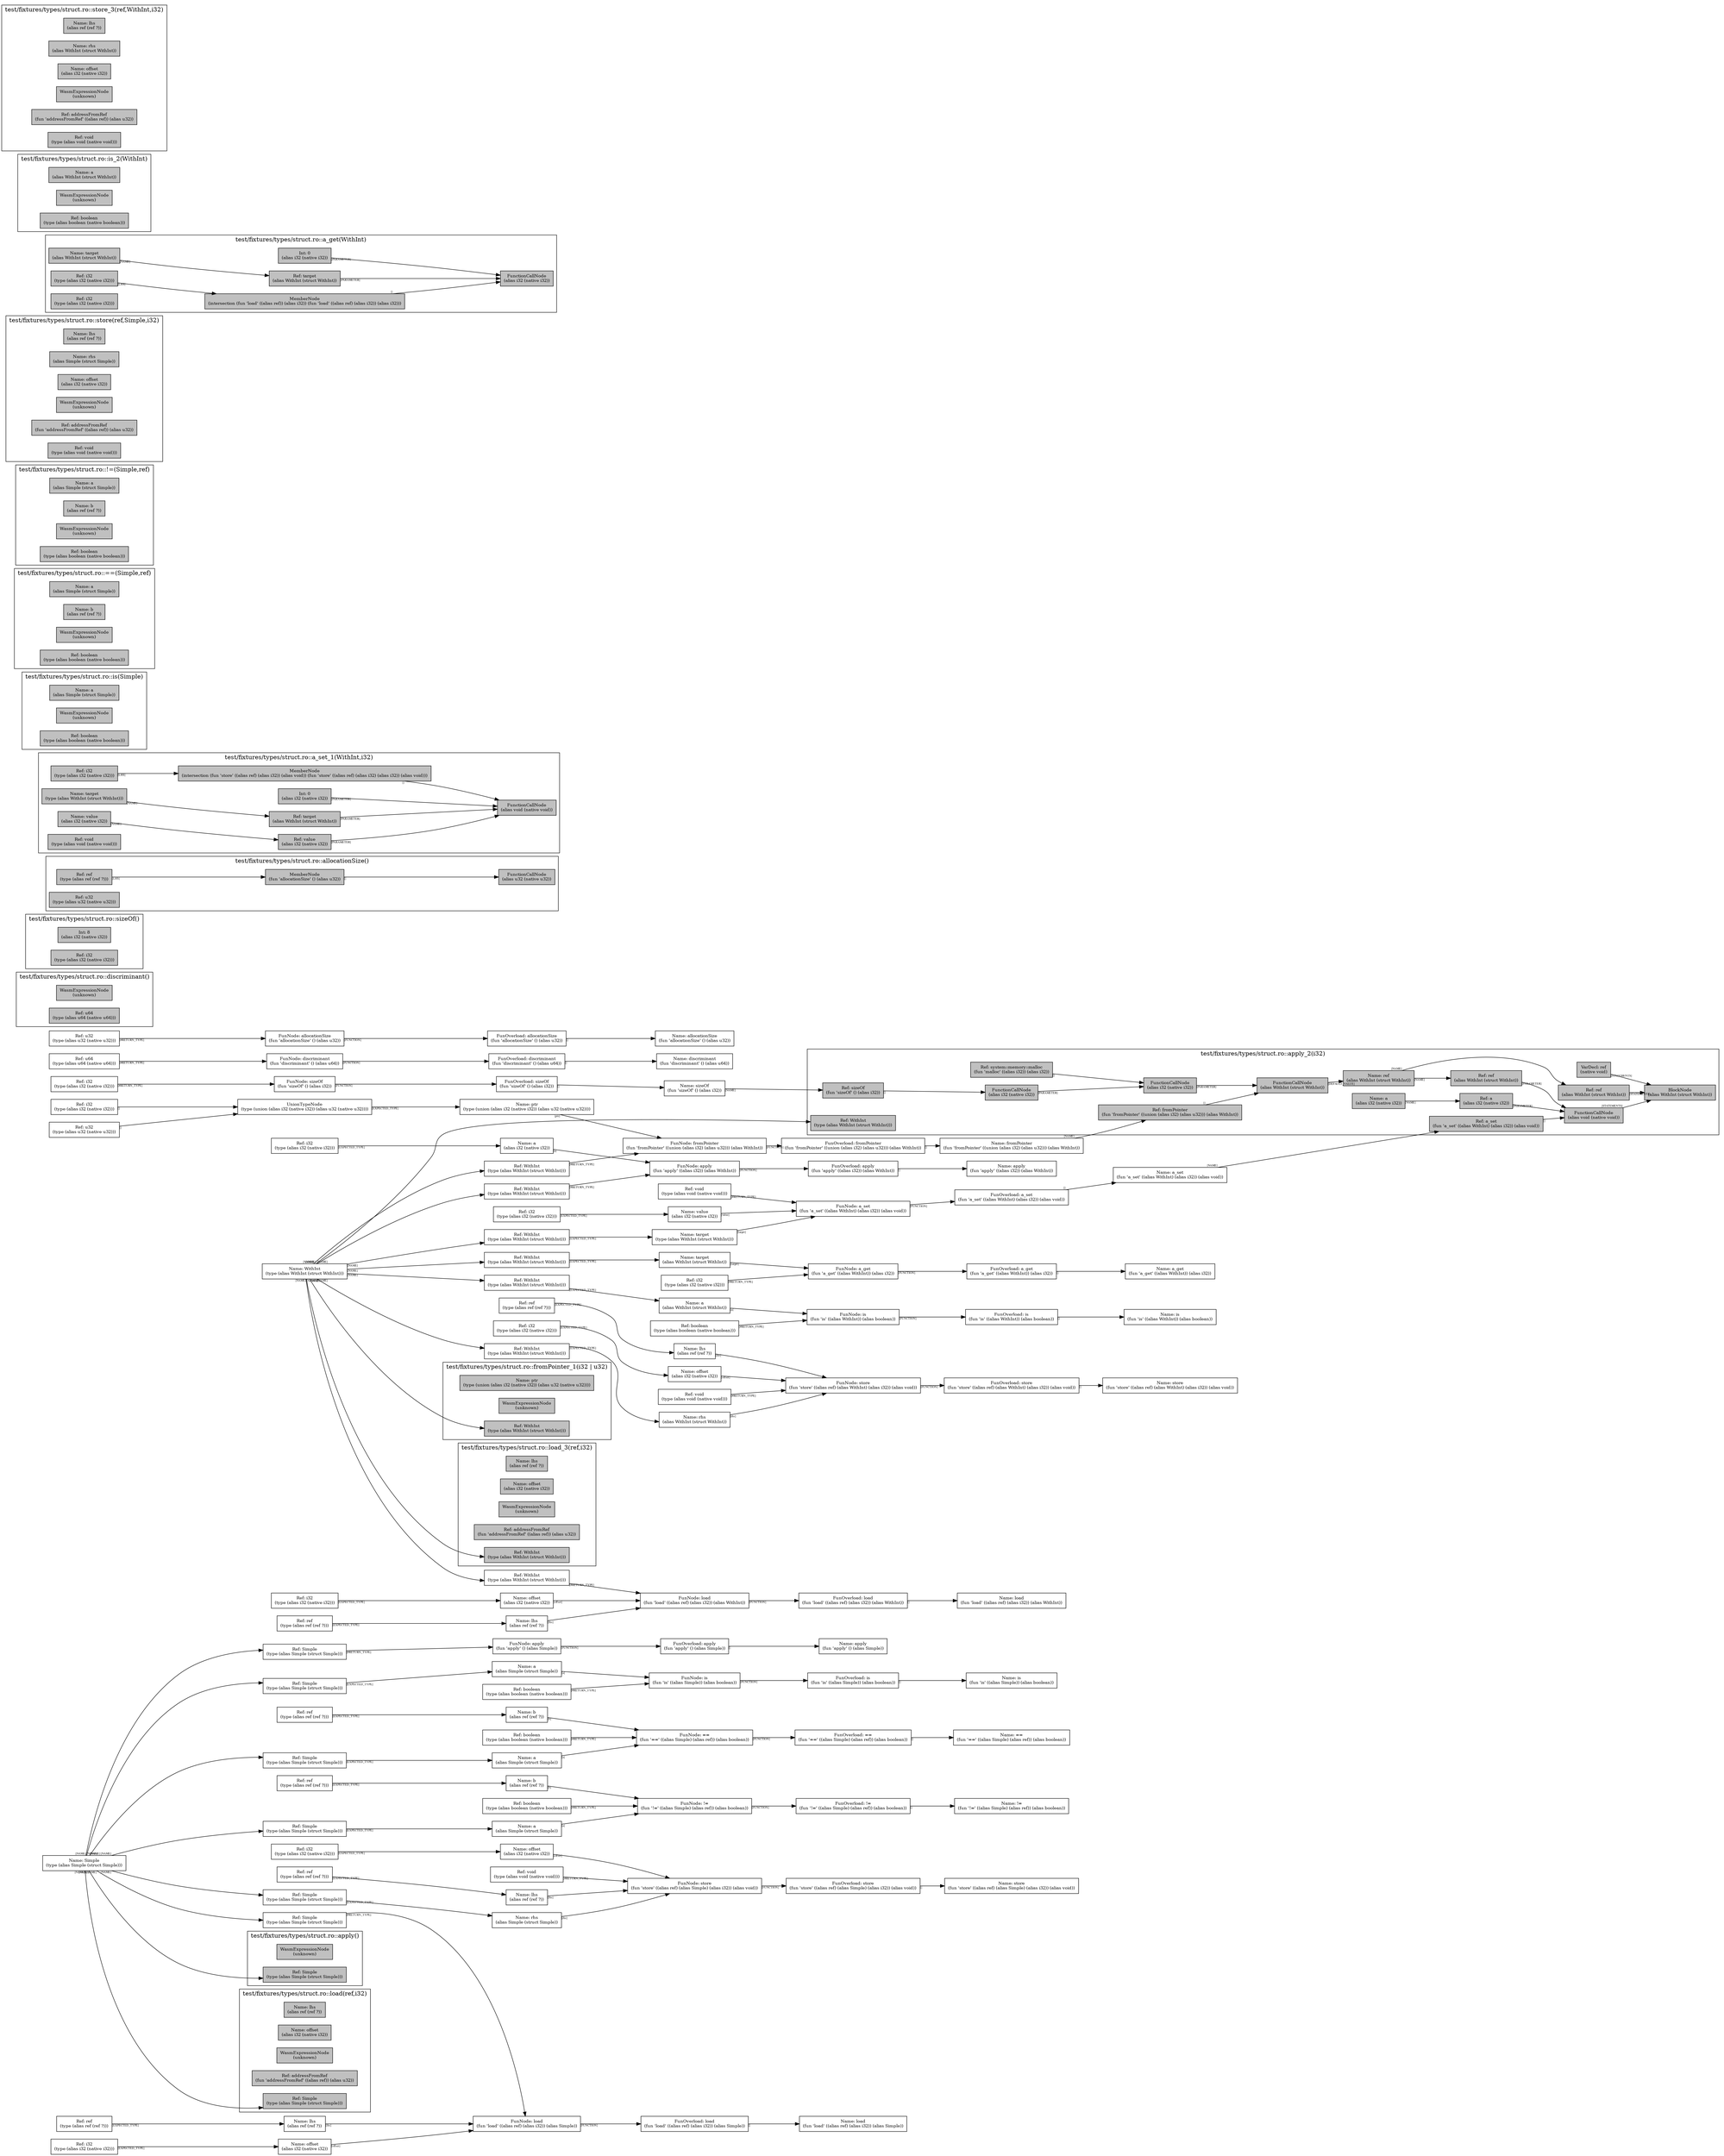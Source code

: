 digraph Document {
  node [shape=box,fontsize=10]; rankdir=LR;
  1 [label="Name: Simple\n(type (alias Simple (struct Simple)))", fillcolor=grey];
  2 [label="FunOverload: apply\n(fun 'apply' () (alias Simple))", fillcolor=grey];
  3 [label="FunNode: apply\n(fun 'apply' () (alias Simple))", fillcolor=grey];
  4 [label="Ref: Simple\n(type (alias Simple (struct Simple)))", fillcolor=grey];
  5 [label="Name: apply\n(fun 'apply' () (alias Simple))", fillcolor=grey];
  6 [label="FunOverload: is\n(fun 'is' ((alias Simple)) (alias boolean))", fillcolor=grey];
  7 [label="FunNode: is\n(fun 'is' ((alias Simple)) (alias boolean))", fillcolor=grey];
  8 [label="Ref: Simple\n(type (alias Simple (struct Simple)))", fillcolor=grey];
  9 [label="Name: a\n(alias Simple (struct Simple))", fillcolor=grey];
  10 [label="Ref: boolean\n(type (alias boolean (native boolean)))", fillcolor=grey];
  11 [label="Name: is\n(fun 'is' ((alias Simple)) (alias boolean))", fillcolor=grey];
  12 [label="FunOverload: ==\n(fun '==' ((alias Simple) (alias ref)) (alias boolean))", fillcolor=grey];
  13 [label="FunNode: ==\n(fun '==' ((alias Simple) (alias ref)) (alias boolean))", fillcolor=grey];
  14 [label="Ref: Simple\n(type (alias Simple (struct Simple)))", fillcolor=grey];
  15 [label="Name: a\n(alias Simple (struct Simple))", fillcolor=grey];
  16 [label="Ref: ref\n(type (alias ref (ref ?)))", fillcolor=grey];
  17 [label="Name: b\n(alias ref (ref ?))", fillcolor=grey];
  18 [label="Ref: boolean\n(type (alias boolean (native boolean)))", fillcolor=grey];
  19 [label="Name: ==\n(fun '==' ((alias Simple) (alias ref)) (alias boolean))", fillcolor=grey];
  20 [label="FunOverload: !=\n(fun '!=' ((alias Simple) (alias ref)) (alias boolean))", fillcolor=grey];
  21 [label="FunNode: !=\n(fun '!=' ((alias Simple) (alias ref)) (alias boolean))", fillcolor=grey];
  22 [label="Ref: Simple\n(type (alias Simple (struct Simple)))", fillcolor=grey];
  23 [label="Name: a\n(alias Simple (struct Simple))", fillcolor=grey];
  24 [label="Ref: ref\n(type (alias ref (ref ?)))", fillcolor=grey];
  25 [label="Name: b\n(alias ref (ref ?))", fillcolor=grey];
  26 [label="Ref: boolean\n(type (alias boolean (native boolean)))", fillcolor=grey];
  27 [label="Name: !=\n(fun '!=' ((alias Simple) (alias ref)) (alias boolean))", fillcolor=grey];
  28 [label="FunOverload: store\n(fun 'store' ((alias ref) (alias Simple) (alias i32)) (alias void))", fillcolor=grey];
  29 [label="FunNode: store\n(fun 'store' ((alias ref) (alias Simple) (alias i32)) (alias void))", fillcolor=grey];
  30 [label="Ref: ref\n(type (alias ref (ref ?)))", fillcolor=grey];
  31 [label="Name: lhs\n(alias ref (ref ?))", fillcolor=grey];
  32 [label="Ref: Simple\n(type (alias Simple (struct Simple)))", fillcolor=grey];
  33 [label="Name: rhs\n(alias Simple (struct Simple))", fillcolor=grey];
  34 [label="Ref: i32\n(type (alias i32 (native i32)))", fillcolor=grey];
  35 [label="Name: offset\n(alias i32 (native i32))", fillcolor=grey];
  36 [label="Ref: void\n(type (alias void (native void)))", fillcolor=grey];
  37 [label="Name: store\n(fun 'store' ((alias ref) (alias Simple) (alias i32)) (alias void))", fillcolor=grey];
  38 [label="FunOverload: load\n(fun 'load' ((alias ref) (alias i32)) (alias Simple))", fillcolor=grey];
  39 [label="FunNode: load\n(fun 'load' ((alias ref) (alias i32)) (alias Simple))", fillcolor=grey];
  40 [label="Ref: ref\n(type (alias ref (ref ?)))", fillcolor=grey];
  41 [label="Name: lhs\n(alias ref (ref ?))", fillcolor=grey];
  42 [label="Ref: i32\n(type (alias i32 (native i32)))", fillcolor=grey];
  43 [label="Name: offset\n(alias i32 (native i32))", fillcolor=grey];
  44 [label="Ref: Simple\n(type (alias Simple (struct Simple)))", fillcolor=grey];
  45 [label="Name: load\n(fun 'load' ((alias ref) (alias i32)) (alias Simple))", fillcolor=grey];
  46 [label="Name: WithInt\n(type (alias WithInt (struct WithInt)))", fillcolor=grey];
  47 [label="FunOverload: discriminant\n(fun 'discriminant' () (alias u64))", fillcolor=grey];
  48 [label="FunNode: discriminant\n(fun 'discriminant' () (alias u64))", fillcolor=grey];
  49 [label="Ref: u64\n(type (alias u64 (native u64)))", fillcolor=grey];
  50 [label="Name: discriminant\n(fun 'discriminant' () (alias u64))", fillcolor=grey];
  51 [label="FunOverload: sizeOf\n(fun 'sizeOf' () (alias i32))", fillcolor=grey];
  52 [label="FunNode: sizeOf\n(fun 'sizeOf' () (alias i32))", fillcolor=grey];
  53 [label="Ref: i32\n(type (alias i32 (native i32)))", fillcolor=grey];
  54 [label="Name: sizeOf\n(fun 'sizeOf' () (alias i32))", fillcolor=grey];
  55 [label="FunOverload: allocationSize\n(fun 'allocationSize' () (alias u32))", fillcolor=grey];
  56 [label="FunNode: allocationSize\n(fun 'allocationSize' () (alias u32))", fillcolor=grey];
  57 [label="Ref: u32\n(type (alias u32 (native u32)))", fillcolor=grey];
  58 [label="Name: allocationSize\n(fun 'allocationSize' () (alias u32))", fillcolor=grey];
  59 [label="FunOverload: apply\n(fun 'apply' ((alias i32)) (alias WithInt))", fillcolor=grey];
  60 [label="FunNode: apply\n(fun 'apply' ((alias i32)) (alias WithInt))", fillcolor=grey];
  61 [label="Ref: i32\n(type (alias i32 (native i32)))", fillcolor=grey];
  62 [label="Name: a\n(alias i32 (native i32))", fillcolor=grey];
  63 [label="Ref: WithInt\n(type (alias WithInt (struct WithInt)))", fillcolor=grey];
  64 [label="Name: apply\n(fun 'apply' ((alias i32)) (alias WithInt))", fillcolor=grey];
  65 [label="FunOverload: fromPointer\n(fun 'fromPointer' ((union (alias i32) (alias u32))) (alias WithInt))", fillcolor=grey];
  66 [label="FunNode: fromPointer\n(fun 'fromPointer' ((union (alias i32) (alias u32))) (alias WithInt))", fillcolor=grey];
  67 [label="UnionTypeNode\n(type (union (alias i32 (native i32)) (alias u32 (native u32))))", fillcolor=grey];
  68 [label="Ref: i32\n(type (alias i32 (native i32)))", fillcolor=grey];
  69 [label="Ref: u32\n(type (alias u32 (native u32)))", fillcolor=grey];
  70 [label="Name: ptr\n(type (union (alias i32 (native i32)) (alias u32 (native u32))))", fillcolor=grey];
  71 [label="Ref: WithInt\n(type (alias WithInt (struct WithInt)))", fillcolor=grey];
  72 [label="Name: fromPointer\n(fun 'fromPointer' ((union (alias i32) (alias u32))) (alias WithInt))", fillcolor=grey];
  73 [label="FunOverload: a_get\n(fun 'a_get' ((alias WithInt)) (alias i32))", fillcolor=grey];
  74 [label="FunNode: a_get\n(fun 'a_get' ((alias WithInt)) (alias i32))", fillcolor=grey];
  75 [label="Ref: WithInt\n(type (alias WithInt (struct WithInt)))", fillcolor=grey];
  76 [label="Name: target\n(alias WithInt (struct WithInt))", fillcolor=grey];
  77 [label="Ref: i32\n(type (alias i32 (native i32)))", fillcolor=grey];
  78 [label="Name: a_get\n(fun 'a_get' ((alias WithInt)) (alias i32))", fillcolor=grey];
  79 [label="FunOverload: a_set\n(fun 'a_set' ((alias WithInt) (alias i32)) (alias void))", fillcolor=grey];
  80 [label="FunNode: a_set\n(fun 'a_set' ((alias WithInt) (alias i32)) (alias void))", fillcolor=grey];
  81 [label="Ref: WithInt\n(type (alias WithInt (struct WithInt)))", fillcolor=grey];
  82 [label="Name: target\n(type (alias WithInt (struct WithInt)))", fillcolor=grey];
  83 [label="Ref: i32\n(type (alias i32 (native i32)))", fillcolor=grey];
  84 [label="Name: value\n(alias i32 (native i32))", fillcolor=grey];
  85 [label="Ref: void\n(type (alias void (native void)))", fillcolor=grey];
  86 [label="Name: a_set\n(fun 'a_set' ((alias WithInt) (alias i32)) (alias void))", fillcolor=grey];
  87 [label="FunOverload: is\n(fun 'is' ((alias WithInt)) (alias boolean))", fillcolor=grey];
  88 [label="FunNode: is\n(fun 'is' ((alias WithInt)) (alias boolean))", fillcolor=grey];
  89 [label="Ref: WithInt\n(type (alias WithInt (struct WithInt)))", fillcolor=grey];
  90 [label="Name: a\n(alias WithInt (struct WithInt))", fillcolor=grey];
  91 [label="Ref: boolean\n(type (alias boolean (native boolean)))", fillcolor=grey];
  92 [label="Name: is\n(fun 'is' ((alias WithInt)) (alias boolean))", fillcolor=grey];
  93 [label="FunOverload: store\n(fun 'store' ((alias ref) (alias WithInt) (alias i32)) (alias void))", fillcolor=grey];
  94 [label="FunNode: store\n(fun 'store' ((alias ref) (alias WithInt) (alias i32)) (alias void))", fillcolor=grey];
  95 [label="Ref: ref\n(type (alias ref (ref ?)))", fillcolor=grey];
  96 [label="Name: lhs\n(alias ref (ref ?))", fillcolor=grey];
  97 [label="Ref: WithInt\n(type (alias WithInt (struct WithInt)))", fillcolor=grey];
  98 [label="Name: rhs\n(alias WithInt (struct WithInt))", fillcolor=grey];
  99 [label="Ref: i32\n(type (alias i32 (native i32)))", fillcolor=grey];
  100 [label="Name: offset\n(alias i32 (native i32))", fillcolor=grey];
  101 [label="Ref: void\n(type (alias void (native void)))", fillcolor=grey];
  102 [label="Name: store\n(fun 'store' ((alias ref) (alias WithInt) (alias i32)) (alias void))", fillcolor=grey];
  103 [label="FunOverload: load\n(fun 'load' ((alias ref) (alias i32)) (alias WithInt))", fillcolor=grey];
  104 [label="FunNode: load\n(fun 'load' ((alias ref) (alias i32)) (alias WithInt))", fillcolor=grey];
  105 [label="Ref: ref\n(type (alias ref (ref ?)))", fillcolor=grey];
  106 [label="Name: lhs\n(alias ref (ref ?))", fillcolor=grey];
  107 [label="Ref: i32\n(type (alias i32 (native i32)))", fillcolor=grey];
  108 [label="Name: offset\n(alias i32 (native i32))", fillcolor=grey];
  109 [label="Ref: WithInt\n(type (alias WithInt (struct WithInt)))", fillcolor=grey];
  110 [label="Name: load\n(fun 'load' ((alias ref) (alias i32)) (alias WithInt))", fillcolor=grey];
  subgraph cluster0 { rankdir=TB;
    node [style=filled, fillcolor=grey];
    111 [label="WasmExpressionNode\n(unknown)", fillcolor=grey];
    112 [label="Ref: u64\n(type (alias u64 (native u64)))", fillcolor=grey];
  label="test/fixtures/types/struct.ro::discriminant()";
}
  subgraph cluster1 { rankdir=TB;
    node [style=filled, fillcolor=grey];
    113 [label="Int: 8\n(alias i32 (native i32))", fillcolor=grey];
    114 [label="Ref: i32\n(type (alias i32 (native i32)))", fillcolor=grey];
  label="test/fixtures/types/struct.ro::sizeOf()";
}
  subgraph cluster2 { rankdir=TB;
    node [style=filled, fillcolor=grey];
    115 [label="FunctionCallNode\n(alias u32 (native u32))", fillcolor=grey];
    116 [label="MemberNode\n(fun 'allocationSize' () (alias u32))", fillcolor=grey];
    117 [label="Ref: ref\n(type (alias ref (ref ?)))", fillcolor=grey];
    118 [label="Ref: u32\n(type (alias u32 (native u32)))", fillcolor=grey];
    116 -> 115[taillabel="[]" fontname="times" fontsize = 7 color="black" ];
    117 -> 116[taillabel="[LHS]" fontname="times" fontsize = 7 color="black" ];
  label="test/fixtures/types/struct.ro::allocationSize()";
}
  subgraph cluster3 { rankdir=TB;
    node [style=filled, fillcolor=grey];
    119 [label="WasmExpressionNode\n(unknown)", fillcolor=grey];
    120 [label="Ref: Simple\n(type (alias Simple (struct Simple)))", fillcolor=grey];
  label="test/fixtures/types/struct.ro::apply()";
}
  subgraph cluster4 { rankdir=TB;
    node [style=filled, fillcolor=grey];
    121 [label="Name: lhs\n(alias ref (ref ?))", fillcolor=grey];
    122 [label="Name: offset\n(alias i32 (native i32))", fillcolor=grey];
    123 [label="WasmExpressionNode\n(unknown)", fillcolor=grey];
    124 [label="Ref: addressFromRef\n(fun 'addressFromRef' ((alias ref)) (alias u32))", fillcolor=grey];
    125 [label="Ref: Simple\n(type (alias Simple (struct Simple)))", fillcolor=grey];
  label="test/fixtures/types/struct.ro::load(ref,i32)";
}
  subgraph cluster5 { rankdir=TB;
    node [style=filled, fillcolor=grey];
    126 [label="Name: a\n(alias i32 (native i32))", fillcolor=grey];
    127 [label="BlockNode\n(alias WithInt (struct WithInt))", fillcolor=grey];
    128 [label="VarDecl: ref\n(native void)", fillcolor=grey];
    129 [label="Name: ref\n(alias WithInt (struct WithInt))", fillcolor=grey];
    130 [label="FunctionCallNode\n(alias WithInt (struct WithInt))", fillcolor=grey];
    131 [label="Ref: fromPointer\n(fun 'fromPointer' ((union (alias i32) (alias u32))) (alias WithInt))", fillcolor=grey];
    132 [label="FunctionCallNode\n(alias i32 (native i32))", fillcolor=grey];
    133 [label="Ref: system::memory::malloc\n(fun 'malloc' ((alias i32)) (alias i32))", fillcolor=grey];
    134 [label="FunctionCallNode\n(alias i32 (native i32))", fillcolor=grey];
    135 [label="Ref: sizeOf\n(fun 'sizeOf' () (alias i32))", fillcolor=grey];
    136 [label="FunctionCallNode\n(alias void (native void))", fillcolor=grey];
    137 [label="Ref: a_set\n(fun 'a_set' ((alias WithInt) (alias i32)) (alias void))", fillcolor=grey];
    138 [label="Ref: ref\n(alias WithInt (struct WithInt))", fillcolor=grey];
    139 [label="Ref: a\n(alias i32 (native i32))", fillcolor=grey];
    140 [label="Ref: ref\n(alias WithInt (struct WithInt))", fillcolor=grey];
    141 [label="Ref: WithInt\n(type (alias WithInt (struct WithInt)))", fillcolor=grey];
    126 -> 139[taillabel="[NAME]" fontname="times" fontsize = 7 color="black" ];
    128 -> 127[taillabel="[STATEMENTS]" fontname="times" fontsize = 7 color="black" ];
    129 -> 138[taillabel="[NAME]" fontname="times" fontsize = 7 color="black" ];
    129 -> 140[taillabel="[NAME]" fontname="times" fontsize = 7 color="black" ];
    130 -> 129[taillabel="[DEFAULT_VALUE]" fontname="times" fontsize = 7 color="black" ];
    131 -> 130[taillabel="[]" fontname="times" fontsize = 7 color="black" ];
    132 -> 130[taillabel="[PARAMETER]" fontname="times" fontsize = 7 color="black" ];
    133 -> 132[taillabel="[]" fontname="times" fontsize = 7 color="black" ];
    134 -> 132[taillabel="[PARAMETER]" fontname="times" fontsize = 7 color="black" ];
    135 -> 134[taillabel="[]" fontname="times" fontsize = 7 color="black" ];
    136 -> 127[taillabel="[STATEMENTS]" fontname="times" fontsize = 7 color="black" ];
    137 -> 136[taillabel="[]" fontname="times" fontsize = 7 color="black" ];
    138 -> 136[taillabel="[PARAMETER]" fontname="times" fontsize = 7 color="black" ];
    139 -> 136[taillabel="[PARAMETER]" fontname="times" fontsize = 7 color="black" ];
    140 -> 127[taillabel="[STATEMENTS]" fontname="times" fontsize = 7 color="black" ];
  label="test/fixtures/types/struct.ro::apply_2(i32)";
}
  subgraph cluster6 { rankdir=TB;
    node [style=filled, fillcolor=grey];
    142 [label="Name: ptr\n(type (union (alias i32 (native i32)) (alias u32 (native u32))))", fillcolor=grey];
    143 [label="WasmExpressionNode\n(unknown)", fillcolor=grey];
    144 [label="Ref: WithInt\n(type (alias WithInt (struct WithInt)))", fillcolor=grey];
  label="test/fixtures/types/struct.ro::fromPointer_1(i32 | u32)";
}
  subgraph cluster7 { rankdir=TB;
    node [style=filled, fillcolor=grey];
    145 [label="Name: target\n(type (alias WithInt (struct WithInt)))", fillcolor=grey];
    146 [label="Name: value\n(alias i32 (native i32))", fillcolor=grey];
    147 [label="FunctionCallNode\n(alias void (native void))", fillcolor=grey];
    148 [label="MemberNode\n(intersection (fun 'store' ((alias ref) (alias i32)) (alias void)) (fun 'store' ((alias ref) (alias i32) (alias i32)) (alias void)))", fillcolor=grey];
    149 [label="Ref: i32\n(type (alias i32 (native i32)))", fillcolor=grey];
    150 [label="Ref: target\n(alias WithInt (struct WithInt))", fillcolor=grey];
    151 [label="Ref: value\n(alias i32 (native i32))", fillcolor=grey];
    152 [label="Int: 0\n(alias i32 (native i32))", fillcolor=grey];
    153 [label="Ref: void\n(type (alias void (native void)))", fillcolor=grey];
    145 -> 150[taillabel="[NAME]" fontname="times" fontsize = 7 color="black" ];
    146 -> 151[taillabel="[NAME]" fontname="times" fontsize = 7 color="black" ];
    148 -> 147[taillabel="[]" fontname="times" fontsize = 7 color="black" ];
    149 -> 148[taillabel="[LHS]" fontname="times" fontsize = 7 color="black" ];
    150 -> 147[taillabel="[PARAMETER]" fontname="times" fontsize = 7 color="black" ];
    151 -> 147[taillabel="[PARAMETER]" fontname="times" fontsize = 7 color="black" ];
    152 -> 147[taillabel="[PARAMETER]" fontname="times" fontsize = 7 color="black" ];
  label="test/fixtures/types/struct.ro::a_set_1(WithInt,i32)";
}
  subgraph cluster8 { rankdir=TB;
    node [style=filled, fillcolor=grey];
    154 [label="Name: lhs\n(alias ref (ref ?))", fillcolor=grey];
    155 [label="Name: offset\n(alias i32 (native i32))", fillcolor=grey];
    156 [label="WasmExpressionNode\n(unknown)", fillcolor=grey];
    157 [label="Ref: addressFromRef\n(fun 'addressFromRef' ((alias ref)) (alias u32))", fillcolor=grey];
    158 [label="Ref: WithInt\n(type (alias WithInt (struct WithInt)))", fillcolor=grey];
  label="test/fixtures/types/struct.ro::load_3(ref,i32)";
}
  subgraph cluster9 { rankdir=TB;
    node [style=filled, fillcolor=grey];
    159 [label="Name: a\n(alias Simple (struct Simple))", fillcolor=grey];
    160 [label="WasmExpressionNode\n(unknown)", fillcolor=grey];
    161 [label="Ref: boolean\n(type (alias boolean (native boolean)))", fillcolor=grey];
  label="test/fixtures/types/struct.ro::is(Simple)";
}
  subgraph cluster10 { rankdir=TB;
    node [style=filled, fillcolor=grey];
    162 [label="Name: a\n(alias Simple (struct Simple))", fillcolor=grey];
    163 [label="Name: b\n(alias ref (ref ?))", fillcolor=grey];
    164 [label="WasmExpressionNode\n(unknown)", fillcolor=grey];
    165 [label="Ref: boolean\n(type (alias boolean (native boolean)))", fillcolor=grey];
  label="test/fixtures/types/struct.ro::==(Simple,ref)";
}
  subgraph cluster11 { rankdir=TB;
    node [style=filled, fillcolor=grey];
    166 [label="Name: a\n(alias Simple (struct Simple))", fillcolor=grey];
    167 [label="Name: b\n(alias ref (ref ?))", fillcolor=grey];
    168 [label="WasmExpressionNode\n(unknown)", fillcolor=grey];
    169 [label="Ref: boolean\n(type (alias boolean (native boolean)))", fillcolor=grey];
  label="test/fixtures/types/struct.ro::!=(Simple,ref)";
}
  subgraph cluster12 { rankdir=TB;
    node [style=filled, fillcolor=grey];
    170 [label="Name: lhs\n(alias ref (ref ?))", fillcolor=grey];
    171 [label="Name: rhs\n(alias Simple (struct Simple))", fillcolor=grey];
    172 [label="Name: offset\n(alias i32 (native i32))", fillcolor=grey];
    173 [label="WasmExpressionNode\n(unknown)", fillcolor=grey];
    174 [label="Ref: addressFromRef\n(fun 'addressFromRef' ((alias ref)) (alias u32))", fillcolor=grey];
    175 [label="Ref: void\n(type (alias void (native void)))", fillcolor=grey];
  label="test/fixtures/types/struct.ro::store(ref,Simple,i32)";
}
  subgraph cluster13 { rankdir=TB;
    node [style=filled, fillcolor=grey];
    176 [label="Name: target\n(alias WithInt (struct WithInt))", fillcolor=grey];
    177 [label="FunctionCallNode\n(alias i32 (native i32))", fillcolor=grey];
    178 [label="MemberNode\n(intersection (fun 'load' ((alias ref)) (alias i32)) (fun 'load' ((alias ref) (alias i32)) (alias i32)))", fillcolor=grey];
    179 [label="Ref: i32\n(type (alias i32 (native i32)))", fillcolor=grey];
    180 [label="Ref: target\n(alias WithInt (struct WithInt))", fillcolor=grey];
    181 [label="Int: 0\n(alias i32 (native i32))", fillcolor=grey];
    182 [label="Ref: i32\n(type (alias i32 (native i32)))", fillcolor=grey];
    176 -> 180[taillabel="[NAME]" fontname="times" fontsize = 7 color="black" ];
    178 -> 177[taillabel="[]" fontname="times" fontsize = 7 color="black" ];
    179 -> 178[taillabel="[LHS]" fontname="times" fontsize = 7 color="black" ];
    180 -> 177[taillabel="[PARAMETER]" fontname="times" fontsize = 7 color="black" ];
    181 -> 177[taillabel="[PARAMETER]" fontname="times" fontsize = 7 color="black" ];
  label="test/fixtures/types/struct.ro::a_get(WithInt)";
}
  subgraph cluster14 { rankdir=TB;
    node [style=filled, fillcolor=grey];
    183 [label="Name: a\n(alias WithInt (struct WithInt))", fillcolor=grey];
    184 [label="WasmExpressionNode\n(unknown)", fillcolor=grey];
    185 [label="Ref: boolean\n(type (alias boolean (native boolean)))", fillcolor=grey];
  label="test/fixtures/types/struct.ro::is_2(WithInt)";
}
  subgraph cluster15 { rankdir=TB;
    node [style=filled, fillcolor=grey];
    186 [label="Name: lhs\n(alias ref (ref ?))", fillcolor=grey];
    187 [label="Name: rhs\n(alias WithInt (struct WithInt))", fillcolor=grey];
    188 [label="Name: offset\n(alias i32 (native i32))", fillcolor=grey];
    189 [label="WasmExpressionNode\n(unknown)", fillcolor=grey];
    190 [label="Ref: addressFromRef\n(fun 'addressFromRef' ((alias ref)) (alias u32))", fillcolor=grey];
    191 [label="Ref: void\n(type (alias void (native void)))", fillcolor=grey];
  label="test/fixtures/types/struct.ro::store_3(ref,WithInt,i32)";
}
  1 -> 4[taillabel="[NAME]" fontname="times" fontsize = 7 color="black" ];
  1 -> 8[taillabel="[NAME]" fontname="times" fontsize = 7 color="black" ];
  1 -> 14[taillabel="[NAME]" fontname="times" fontsize = 7 color="black" ];
  1 -> 22[taillabel="[NAME]" fontname="times" fontsize = 7 color="black" ];
  1 -> 32[taillabel="[NAME]" fontname="times" fontsize = 7 color="black" ];
  1 -> 44[taillabel="[NAME]" fontname="times" fontsize = 7 color="black" ];
  1 -> 120[taillabel="[NAME]" fontname="times" fontsize = 7 color="black" ];
  1 -> 125[taillabel="[NAME]" fontname="times" fontsize = 7 color="black" ];
  2 -> 5[taillabel="[]" fontname="times" fontsize = 7 color="black" ];
  3 -> 2[taillabel="[FUNCTION]" fontname="times" fontsize = 7 color="black" ];
  4 -> 3[taillabel="[#RETURN_TYPE]" fontname="times" fontsize = 7 color="black" ];
  6 -> 11[taillabel="[]" fontname="times" fontsize = 7 color="black" ];
  7 -> 6[taillabel="[FUNCTION]" fontname="times" fontsize = 7 color="black" ];
  8 -> 9[taillabel="[EXPECTED_TYPE]" fontname="times" fontsize = 7 color="black" ];
  9 -> 7[taillabel="[a]" fontname="times" fontsize = 7 color="black" ];
  10 -> 7[taillabel="[#RETURN_TYPE]" fontname="times" fontsize = 7 color="black" ];
  12 -> 19[taillabel="[]" fontname="times" fontsize = 7 color="black" ];
  13 -> 12[taillabel="[FUNCTION]" fontname="times" fontsize = 7 color="black" ];
  14 -> 15[taillabel="[EXPECTED_TYPE]" fontname="times" fontsize = 7 color="black" ];
  15 -> 13[taillabel="[a]" fontname="times" fontsize = 7 color="black" ];
  16 -> 17[taillabel="[EXPECTED_TYPE]" fontname="times" fontsize = 7 color="black" ];
  17 -> 13[taillabel="[b]" fontname="times" fontsize = 7 color="black" ];
  18 -> 13[taillabel="[#RETURN_TYPE]" fontname="times" fontsize = 7 color="black" ];
  20 -> 27[taillabel="[]" fontname="times" fontsize = 7 color="black" ];
  21 -> 20[taillabel="[FUNCTION]" fontname="times" fontsize = 7 color="black" ];
  22 -> 23[taillabel="[EXPECTED_TYPE]" fontname="times" fontsize = 7 color="black" ];
  23 -> 21[taillabel="[a]" fontname="times" fontsize = 7 color="black" ];
  24 -> 25[taillabel="[EXPECTED_TYPE]" fontname="times" fontsize = 7 color="black" ];
  25 -> 21[taillabel="[b]" fontname="times" fontsize = 7 color="black" ];
  26 -> 21[taillabel="[#RETURN_TYPE]" fontname="times" fontsize = 7 color="black" ];
  28 -> 37[taillabel="[]" fontname="times" fontsize = 7 color="black" ];
  29 -> 28[taillabel="[FUNCTION]" fontname="times" fontsize = 7 color="black" ];
  30 -> 31[taillabel="[EXPECTED_TYPE]" fontname="times" fontsize = 7 color="black" ];
  31 -> 29[taillabel="[lhs]" fontname="times" fontsize = 7 color="black" ];
  32 -> 33[taillabel="[EXPECTED_TYPE]" fontname="times" fontsize = 7 color="black" ];
  33 -> 29[taillabel="[rhs]" fontname="times" fontsize = 7 color="black" ];
  34 -> 35[taillabel="[EXPECTED_TYPE]" fontname="times" fontsize = 7 color="black" ];
  35 -> 29[taillabel="[offset]" fontname="times" fontsize = 7 color="black" ];
  36 -> 29[taillabel="[#RETURN_TYPE]" fontname="times" fontsize = 7 color="black" ];
  38 -> 45[taillabel="[]" fontname="times" fontsize = 7 color="black" ];
  39 -> 38[taillabel="[FUNCTION]" fontname="times" fontsize = 7 color="black" ];
  40 -> 41[taillabel="[EXPECTED_TYPE]" fontname="times" fontsize = 7 color="black" ];
  41 -> 39[taillabel="[lhs]" fontname="times" fontsize = 7 color="black" ];
  42 -> 43[taillabel="[EXPECTED_TYPE]" fontname="times" fontsize = 7 color="black" ];
  43 -> 39[taillabel="[offset]" fontname="times" fontsize = 7 color="black" ];
  44 -> 39[taillabel="[#RETURN_TYPE]" fontname="times" fontsize = 7 color="black" ];
  46 -> 63[taillabel="[NAME]" fontname="times" fontsize = 7 color="black" ];
  46 -> 71[taillabel="[NAME]" fontname="times" fontsize = 7 color="black" ];
  46 -> 75[taillabel="[NAME]" fontname="times" fontsize = 7 color="black" ];
  46 -> 81[taillabel="[NAME]" fontname="times" fontsize = 7 color="black" ];
  46 -> 89[taillabel="[NAME]" fontname="times" fontsize = 7 color="black" ];
  46 -> 97[taillabel="[NAME]" fontname="times" fontsize = 7 color="black" ];
  46 -> 109[taillabel="[NAME]" fontname="times" fontsize = 7 color="black" ];
  46 -> 141[taillabel="[NAME]" fontname="times" fontsize = 7 color="black" ];
  46 -> 144[taillabel="[NAME]" fontname="times" fontsize = 7 color="black" ];
  46 -> 158[taillabel="[NAME]" fontname="times" fontsize = 7 color="black" ];
  47 -> 50[taillabel="[]" fontname="times" fontsize = 7 color="black" ];
  48 -> 47[taillabel="[FUNCTION]" fontname="times" fontsize = 7 color="black" ];
  49 -> 48[taillabel="[#RETURN_TYPE]" fontname="times" fontsize = 7 color="black" ];
  51 -> 54[taillabel="[]" fontname="times" fontsize = 7 color="black" ];
  52 -> 51[taillabel="[FUNCTION]" fontname="times" fontsize = 7 color="black" ];
  53 -> 52[taillabel="[#RETURN_TYPE]" fontname="times" fontsize = 7 color="black" ];
  54 -> 135[taillabel="[NAME]" fontname="times" fontsize = 7 color="black" ];
  55 -> 58[taillabel="[]" fontname="times" fontsize = 7 color="black" ];
  56 -> 55[taillabel="[FUNCTION]" fontname="times" fontsize = 7 color="black" ];
  57 -> 56[taillabel="[#RETURN_TYPE]" fontname="times" fontsize = 7 color="black" ];
  59 -> 64[taillabel="[]" fontname="times" fontsize = 7 color="black" ];
  60 -> 59[taillabel="[FUNCTION]" fontname="times" fontsize = 7 color="black" ];
  61 -> 62[taillabel="[EXPECTED_TYPE]" fontname="times" fontsize = 7 color="black" ];
  62 -> 60[taillabel="[a]" fontname="times" fontsize = 7 color="black" ];
  63 -> 60[taillabel="[#RETURN_TYPE]" fontname="times" fontsize = 7 color="black" ];
  65 -> 72[taillabel="[]" fontname="times" fontsize = 7 color="black" ];
  66 -> 65[taillabel="[FUNCTION]" fontname="times" fontsize = 7 color="black" ];
  67 -> 70[taillabel="[EXPECTED_TYPE]" fontname="times" fontsize = 7 color="black" ];
  68 -> 67[taillabel="[]" fontname="times" fontsize = 7 color="black" ];
  69 -> 67[taillabel="[]" fontname="times" fontsize = 7 color="black" ];
  70 -> 66[taillabel="[ptr]" fontname="times" fontsize = 7 color="black" ];
  71 -> 66[taillabel="[#RETURN_TYPE]" fontname="times" fontsize = 7 color="black" ];
  72 -> 131[taillabel="[NAME]" fontname="times" fontsize = 7 color="black" ];
  73 -> 78[taillabel="[]" fontname="times" fontsize = 7 color="black" ];
  74 -> 73[taillabel="[FUNCTION]" fontname="times" fontsize = 7 color="black" ];
  75 -> 76[taillabel="[EXPECTED_TYPE]" fontname="times" fontsize = 7 color="black" ];
  76 -> 74[taillabel="[target]" fontname="times" fontsize = 7 color="black" ];
  77 -> 74[taillabel="[#RETURN_TYPE]" fontname="times" fontsize = 7 color="black" ];
  79 -> 86[taillabel="[]" fontname="times" fontsize = 7 color="black" ];
  80 -> 79[taillabel="[FUNCTION]" fontname="times" fontsize = 7 color="black" ];
  81 -> 82[taillabel="[EXPECTED_TYPE]" fontname="times" fontsize = 7 color="black" ];
  82 -> 80[taillabel="[target]" fontname="times" fontsize = 7 color="black" ];
  83 -> 84[taillabel="[EXPECTED_TYPE]" fontname="times" fontsize = 7 color="black" ];
  84 -> 80[taillabel="[value]" fontname="times" fontsize = 7 color="black" ];
  85 -> 80[taillabel="[#RETURN_TYPE]" fontname="times" fontsize = 7 color="black" ];
  86 -> 137[taillabel="[NAME]" fontname="times" fontsize = 7 color="black" ];
  87 -> 92[taillabel="[]" fontname="times" fontsize = 7 color="black" ];
  88 -> 87[taillabel="[FUNCTION]" fontname="times" fontsize = 7 color="black" ];
  89 -> 90[taillabel="[EXPECTED_TYPE]" fontname="times" fontsize = 7 color="black" ];
  90 -> 88[taillabel="[a]" fontname="times" fontsize = 7 color="black" ];
  91 -> 88[taillabel="[#RETURN_TYPE]" fontname="times" fontsize = 7 color="black" ];
  93 -> 102[taillabel="[]" fontname="times" fontsize = 7 color="black" ];
  94 -> 93[taillabel="[FUNCTION]" fontname="times" fontsize = 7 color="black" ];
  95 -> 96[taillabel="[EXPECTED_TYPE]" fontname="times" fontsize = 7 color="black" ];
  96 -> 94[taillabel="[lhs]" fontname="times" fontsize = 7 color="black" ];
  97 -> 98[taillabel="[EXPECTED_TYPE]" fontname="times" fontsize = 7 color="black" ];
  98 -> 94[taillabel="[rhs]" fontname="times" fontsize = 7 color="black" ];
  99 -> 100[taillabel="[EXPECTED_TYPE]" fontname="times" fontsize = 7 color="black" ];
  100 -> 94[taillabel="[offset]" fontname="times" fontsize = 7 color="black" ];
  101 -> 94[taillabel="[#RETURN_TYPE]" fontname="times" fontsize = 7 color="black" ];
  103 -> 110[taillabel="[]" fontname="times" fontsize = 7 color="black" ];
  104 -> 103[taillabel="[FUNCTION]" fontname="times" fontsize = 7 color="black" ];
  105 -> 106[taillabel="[EXPECTED_TYPE]" fontname="times" fontsize = 7 color="black" ];
  106 -> 104[taillabel="[lhs]" fontname="times" fontsize = 7 color="black" ];
  107 -> 108[taillabel="[EXPECTED_TYPE]" fontname="times" fontsize = 7 color="black" ];
  108 -> 104[taillabel="[offset]" fontname="times" fontsize = 7 color="black" ];
  109 -> 104[taillabel="[#RETURN_TYPE]" fontname="times" fontsize = 7 color="black" ];
  label="";
}
